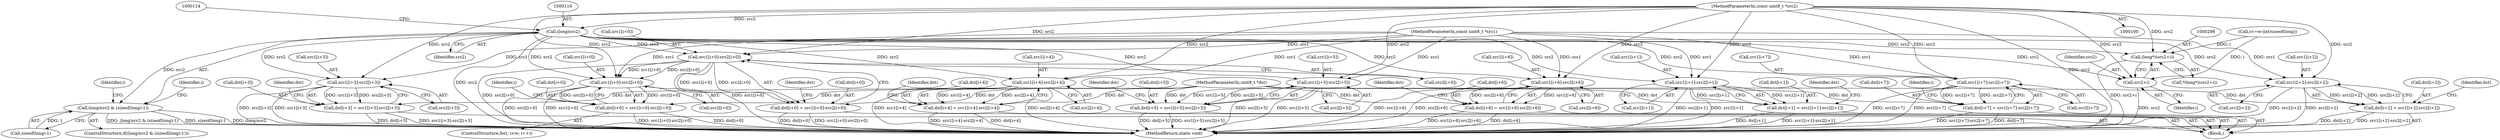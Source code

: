digraph "0_FFmpeg_454a11a1c9c686c78aa97954306fb63453299760_0@pointer" {
"1000103" [label="(MethodParameterIn,const uint8_t *src2)"];
"1000109" [label="(Call,(long)src2)"];
"1000108" [label="(Call,(long)src2 & (sizeof(long)-1))"];
"1000136" [label="(Call,src1[i+0]-src2[i+0])"];
"1000130" [label="(Call,dst[i+0] = src1[i+0]-src2[i+0])"];
"1000336" [label="(Call,src1[i+0]-src2[i+0])"];
"1000330" [label="(Call,dst[i+0] = src1[i+0]-src2[i+0])"];
"1000153" [label="(Call,src1[i+1]-src2[i+1])"];
"1000147" [label="(Call,dst[i+1] = src1[i+1]-src2[i+1])"];
"1000170" [label="(Call,src1[i+2]-src2[i+2])"];
"1000164" [label="(Call,dst[i+2] = src1[i+2]-src2[i+2])"];
"1000187" [label="(Call,src1[i+3]-src2[i+3])"];
"1000181" [label="(Call,dst[i+3] = src1[i+3]-src2[i+3])"];
"1000204" [label="(Call,src1[i+4]-src2[i+4])"];
"1000198" [label="(Call,dst[i+4] = src1[i+4]-src2[i+4])"];
"1000221" [label="(Call,src1[i+5]-src2[i+5])"];
"1000215" [label="(Call,dst[i+5] = src1[i+5]-src2[i+5])"];
"1000238" [label="(Call,src1[i+6]-src2[i+6])"];
"1000232" [label="(Call,dst[i+6] = src1[i+6]-src2[i+6])"];
"1000255" [label="(Call,src1[i+7]-src2[i+7])"];
"1000249" [label="(Call,dst[i+7] = src1[i+7]-src2[i+7])"];
"1000297" [label="(Call,(long*)(src2+i))"];
"1000299" [label="(Call,src2+i)"];
"1000205" [label="(Call,src1[i+4])"];
"1000154" [label="(Call,src1[i+1])"];
"1000142" [label="(Call,src2[i+0])"];
"1000269" [label="(Identifier,i)"];
"1000336" [label="(Call,src1[i+0]-src2[i+0])"];
"1000101" [label="(MethodParameterIn,uint8_t *dst)"];
"1000148" [label="(Call,dst[i+1])"];
"1000227" [label="(Call,src2[i+5])"];
"1000217" [label="(Identifier,dst)"];
"1000234" [label="(Identifier,dst)"];
"1000251" [label="(Identifier,dst)"];
"1000261" [label="(Call,src2[i+7])"];
"1000112" [label="(Call,sizeof(long)-1)"];
"1000193" [label="(Call,src2[i+3])"];
"1000176" [label="(Call,src2[i+2])"];
"1000119" [label="(Identifier,i)"];
"1000149" [label="(Identifier,dst)"];
"1000182" [label="(Call,dst[i+3])"];
"1000109" [label="(Call,(long)src2)"];
"1000330" [label="(Call,dst[i+0] = src1[i+0]-src2[i+0])"];
"1000249" [label="(Call,dst[i+7] = src1[i+7]-src2[i+7])"];
"1000256" [label="(Call,src1[i+7])"];
"1000296" [label="(Call,*(long*)(src2+i))"];
"1000216" [label="(Call,dst[i+5])"];
"1000342" [label="(Call,src2[i+0])"];
"1000301" [label="(Identifier,i)"];
"1000271" [label="(Call,i<=w-(int)sizeof(long))"];
"1000170" [label="(Call,src1[i+2]-src2[i+2])"];
"1000108" [label="(Call,(long)src2 & (sizeof(long)-1))"];
"1000166" [label="(Identifier,dst)"];
"1000171" [label="(Call,src1[i+2])"];
"1000159" [label="(Call,src2[i+1])"];
"1000233" [label="(Call,dst[i+6])"];
"1000239" [label="(Call,src1[i+6])"];
"1000187" [label="(Call,src1[i+3]-src2[i+3])"];
"1000200" [label="(Identifier,dst)"];
"1000299" [label="(Call,src2+i)"];
"1000181" [label="(Call,dst[i+3] = src1[i+3]-src2[i+3])"];
"1000324" [label="(ControlStructure,for(; i<w; i++))"];
"1000244" [label="(Call,src2[i+6])"];
"1000131" [label="(Call,dst[i+0])"];
"1000337" [label="(Call,src1[i+0])"];
"1000153" [label="(Call,src1[i+1]-src2[i+1])"];
"1000204" [label="(Call,src1[i+4]-src2[i+4])"];
"1000250" [label="(Call,dst[i+7])"];
"1000107" [label="(ControlStructure,if((long)src2 & (sizeof(long)-1)))"];
"1000137" [label="(Call,src1[i+0])"];
"1000329" [label="(Identifier,i)"];
"1000164" [label="(Call,dst[i+2] = src1[i+2]-src2[i+2])"];
"1000238" [label="(Call,src1[i+6]-src2[i+6])"];
"1000222" [label="(Call,src1[i+5])"];
"1000232" [label="(Call,dst[i+6] = src1[i+6]-src2[i+6])"];
"1000221" [label="(Call,src1[i+5]-src2[i+5])"];
"1000165" [label="(Call,dst[i+2])"];
"1000215" [label="(Call,dst[i+5] = src1[i+5]-src2[i+5])"];
"1000199" [label="(Call,dst[i+4])"];
"1000127" [label="(Identifier,i)"];
"1000198" [label="(Call,dst[i+4] = src1[i+4]-src2[i+4])"];
"1000255" [label="(Call,src1[i+7]-src2[i+7])"];
"1000347" [label="(MethodReturn,static void)"];
"1000103" [label="(MethodParameterIn,const uint8_t *src2)"];
"1000136" [label="(Call,src1[i+0]-src2[i+0])"];
"1000297" [label="(Call,(long*)(src2+i))"];
"1000130" [label="(Call,dst[i+0] = src1[i+0]-src2[i+0])"];
"1000129" [label="(Block,)"];
"1000147" [label="(Call,dst[i+1] = src1[i+1]-src2[i+1])"];
"1000102" [label="(MethodParameterIn,const uint8_t *src1)"];
"1000183" [label="(Identifier,dst)"];
"1000210" [label="(Call,src2[i+4])"];
"1000111" [label="(Identifier,src2)"];
"1000188" [label="(Call,src1[i+3])"];
"1000331" [label="(Call,dst[i+0])"];
"1000300" [label="(Identifier,src2)"];
"1000103" -> "1000100"  [label="AST: "];
"1000103" -> "1000347"  [label="DDG: src2"];
"1000103" -> "1000109"  [label="DDG: src2"];
"1000103" -> "1000136"  [label="DDG: src2"];
"1000103" -> "1000153"  [label="DDG: src2"];
"1000103" -> "1000170"  [label="DDG: src2"];
"1000103" -> "1000187"  [label="DDG: src2"];
"1000103" -> "1000204"  [label="DDG: src2"];
"1000103" -> "1000221"  [label="DDG: src2"];
"1000103" -> "1000238"  [label="DDG: src2"];
"1000103" -> "1000255"  [label="DDG: src2"];
"1000103" -> "1000297"  [label="DDG: src2"];
"1000103" -> "1000299"  [label="DDG: src2"];
"1000103" -> "1000336"  [label="DDG: src2"];
"1000109" -> "1000108"  [label="AST: "];
"1000109" -> "1000111"  [label="CFG: "];
"1000110" -> "1000109"  [label="AST: "];
"1000111" -> "1000109"  [label="AST: "];
"1000114" -> "1000109"  [label="CFG: "];
"1000109" -> "1000347"  [label="DDG: src2"];
"1000109" -> "1000108"  [label="DDG: src2"];
"1000109" -> "1000136"  [label="DDG: src2"];
"1000109" -> "1000153"  [label="DDG: src2"];
"1000109" -> "1000170"  [label="DDG: src2"];
"1000109" -> "1000187"  [label="DDG: src2"];
"1000109" -> "1000204"  [label="DDG: src2"];
"1000109" -> "1000221"  [label="DDG: src2"];
"1000109" -> "1000238"  [label="DDG: src2"];
"1000109" -> "1000255"  [label="DDG: src2"];
"1000109" -> "1000297"  [label="DDG: src2"];
"1000109" -> "1000299"  [label="DDG: src2"];
"1000109" -> "1000336"  [label="DDG: src2"];
"1000108" -> "1000107"  [label="AST: "];
"1000108" -> "1000112"  [label="CFG: "];
"1000112" -> "1000108"  [label="AST: "];
"1000119" -> "1000108"  [label="CFG: "];
"1000269" -> "1000108"  [label="CFG: "];
"1000108" -> "1000347"  [label="DDG: (long)src2 & (sizeof(long)-1)"];
"1000108" -> "1000347"  [label="DDG: sizeof(long)-1"];
"1000108" -> "1000347"  [label="DDG: (long)src2"];
"1000112" -> "1000108"  [label="DDG: 1"];
"1000136" -> "1000130"  [label="AST: "];
"1000136" -> "1000142"  [label="CFG: "];
"1000137" -> "1000136"  [label="AST: "];
"1000142" -> "1000136"  [label="AST: "];
"1000130" -> "1000136"  [label="CFG: "];
"1000136" -> "1000347"  [label="DDG: src2[i+0]"];
"1000136" -> "1000347"  [label="DDG: src1[i+0]"];
"1000136" -> "1000130"  [label="DDG: src1[i+0]"];
"1000136" -> "1000130"  [label="DDG: src2[i+0]"];
"1000102" -> "1000136"  [label="DDG: src1"];
"1000136" -> "1000336"  [label="DDG: src1[i+0]"];
"1000136" -> "1000336"  [label="DDG: src2[i+0]"];
"1000130" -> "1000129"  [label="AST: "];
"1000131" -> "1000130"  [label="AST: "];
"1000149" -> "1000130"  [label="CFG: "];
"1000130" -> "1000347"  [label="DDG: src1[i+0]-src2[i+0]"];
"1000130" -> "1000347"  [label="DDG: dst[i+0]"];
"1000101" -> "1000130"  [label="DDG: dst"];
"1000336" -> "1000330"  [label="AST: "];
"1000336" -> "1000342"  [label="CFG: "];
"1000337" -> "1000336"  [label="AST: "];
"1000342" -> "1000336"  [label="AST: "];
"1000330" -> "1000336"  [label="CFG: "];
"1000336" -> "1000347"  [label="DDG: src2[i+0]"];
"1000336" -> "1000347"  [label="DDG: src1[i+0]"];
"1000336" -> "1000330"  [label="DDG: src1[i+0]"];
"1000336" -> "1000330"  [label="DDG: src2[i+0]"];
"1000102" -> "1000336"  [label="DDG: src1"];
"1000330" -> "1000324"  [label="AST: "];
"1000331" -> "1000330"  [label="AST: "];
"1000329" -> "1000330"  [label="CFG: "];
"1000330" -> "1000347"  [label="DDG: dst[i+0]"];
"1000330" -> "1000347"  [label="DDG: src1[i+0]-src2[i+0]"];
"1000101" -> "1000330"  [label="DDG: dst"];
"1000153" -> "1000147"  [label="AST: "];
"1000153" -> "1000159"  [label="CFG: "];
"1000154" -> "1000153"  [label="AST: "];
"1000159" -> "1000153"  [label="AST: "];
"1000147" -> "1000153"  [label="CFG: "];
"1000153" -> "1000347"  [label="DDG: src2[i+1]"];
"1000153" -> "1000347"  [label="DDG: src1[i+1]"];
"1000153" -> "1000147"  [label="DDG: src1[i+1]"];
"1000153" -> "1000147"  [label="DDG: src2[i+1]"];
"1000102" -> "1000153"  [label="DDG: src1"];
"1000147" -> "1000129"  [label="AST: "];
"1000148" -> "1000147"  [label="AST: "];
"1000166" -> "1000147"  [label="CFG: "];
"1000147" -> "1000347"  [label="DDG: src1[i+1]-src2[i+1]"];
"1000147" -> "1000347"  [label="DDG: dst[i+1]"];
"1000101" -> "1000147"  [label="DDG: dst"];
"1000170" -> "1000164"  [label="AST: "];
"1000170" -> "1000176"  [label="CFG: "];
"1000171" -> "1000170"  [label="AST: "];
"1000176" -> "1000170"  [label="AST: "];
"1000164" -> "1000170"  [label="CFG: "];
"1000170" -> "1000347"  [label="DDG: src2[i+2]"];
"1000170" -> "1000347"  [label="DDG: src1[i+2]"];
"1000170" -> "1000164"  [label="DDG: src1[i+2]"];
"1000170" -> "1000164"  [label="DDG: src2[i+2]"];
"1000102" -> "1000170"  [label="DDG: src1"];
"1000164" -> "1000129"  [label="AST: "];
"1000165" -> "1000164"  [label="AST: "];
"1000183" -> "1000164"  [label="CFG: "];
"1000164" -> "1000347"  [label="DDG: src1[i+2]-src2[i+2]"];
"1000164" -> "1000347"  [label="DDG: dst[i+2]"];
"1000101" -> "1000164"  [label="DDG: dst"];
"1000187" -> "1000181"  [label="AST: "];
"1000187" -> "1000193"  [label="CFG: "];
"1000188" -> "1000187"  [label="AST: "];
"1000193" -> "1000187"  [label="AST: "];
"1000181" -> "1000187"  [label="CFG: "];
"1000187" -> "1000347"  [label="DDG: src1[i+3]"];
"1000187" -> "1000347"  [label="DDG: src2[i+3]"];
"1000187" -> "1000181"  [label="DDG: src1[i+3]"];
"1000187" -> "1000181"  [label="DDG: src2[i+3]"];
"1000102" -> "1000187"  [label="DDG: src1"];
"1000181" -> "1000129"  [label="AST: "];
"1000182" -> "1000181"  [label="AST: "];
"1000200" -> "1000181"  [label="CFG: "];
"1000181" -> "1000347"  [label="DDG: dst[i+3]"];
"1000181" -> "1000347"  [label="DDG: src1[i+3]-src2[i+3]"];
"1000101" -> "1000181"  [label="DDG: dst"];
"1000204" -> "1000198"  [label="AST: "];
"1000204" -> "1000210"  [label="CFG: "];
"1000205" -> "1000204"  [label="AST: "];
"1000210" -> "1000204"  [label="AST: "];
"1000198" -> "1000204"  [label="CFG: "];
"1000204" -> "1000347"  [label="DDG: src2[i+4]"];
"1000204" -> "1000347"  [label="DDG: src1[i+4]"];
"1000204" -> "1000198"  [label="DDG: src1[i+4]"];
"1000204" -> "1000198"  [label="DDG: src2[i+4]"];
"1000102" -> "1000204"  [label="DDG: src1"];
"1000198" -> "1000129"  [label="AST: "];
"1000199" -> "1000198"  [label="AST: "];
"1000217" -> "1000198"  [label="CFG: "];
"1000198" -> "1000347"  [label="DDG: dst[i+4]"];
"1000198" -> "1000347"  [label="DDG: src1[i+4]-src2[i+4]"];
"1000101" -> "1000198"  [label="DDG: dst"];
"1000221" -> "1000215"  [label="AST: "];
"1000221" -> "1000227"  [label="CFG: "];
"1000222" -> "1000221"  [label="AST: "];
"1000227" -> "1000221"  [label="AST: "];
"1000215" -> "1000221"  [label="CFG: "];
"1000221" -> "1000347"  [label="DDG: src2[i+5]"];
"1000221" -> "1000347"  [label="DDG: src1[i+5]"];
"1000221" -> "1000215"  [label="DDG: src1[i+5]"];
"1000221" -> "1000215"  [label="DDG: src2[i+5]"];
"1000102" -> "1000221"  [label="DDG: src1"];
"1000215" -> "1000129"  [label="AST: "];
"1000216" -> "1000215"  [label="AST: "];
"1000234" -> "1000215"  [label="CFG: "];
"1000215" -> "1000347"  [label="DDG: src1[i+5]-src2[i+5]"];
"1000215" -> "1000347"  [label="DDG: dst[i+5]"];
"1000101" -> "1000215"  [label="DDG: dst"];
"1000238" -> "1000232"  [label="AST: "];
"1000238" -> "1000244"  [label="CFG: "];
"1000239" -> "1000238"  [label="AST: "];
"1000244" -> "1000238"  [label="AST: "];
"1000232" -> "1000238"  [label="CFG: "];
"1000238" -> "1000347"  [label="DDG: src1[i+6]"];
"1000238" -> "1000347"  [label="DDG: src2[i+6]"];
"1000238" -> "1000232"  [label="DDG: src1[i+6]"];
"1000238" -> "1000232"  [label="DDG: src2[i+6]"];
"1000102" -> "1000238"  [label="DDG: src1"];
"1000232" -> "1000129"  [label="AST: "];
"1000233" -> "1000232"  [label="AST: "];
"1000251" -> "1000232"  [label="CFG: "];
"1000232" -> "1000347"  [label="DDG: dst[i+6]"];
"1000232" -> "1000347"  [label="DDG: src1[i+6]-src2[i+6]"];
"1000101" -> "1000232"  [label="DDG: dst"];
"1000255" -> "1000249"  [label="AST: "];
"1000255" -> "1000261"  [label="CFG: "];
"1000256" -> "1000255"  [label="AST: "];
"1000261" -> "1000255"  [label="AST: "];
"1000249" -> "1000255"  [label="CFG: "];
"1000255" -> "1000347"  [label="DDG: src2[i+7]"];
"1000255" -> "1000347"  [label="DDG: src1[i+7]"];
"1000255" -> "1000249"  [label="DDG: src1[i+7]"];
"1000255" -> "1000249"  [label="DDG: src2[i+7]"];
"1000102" -> "1000255"  [label="DDG: src1"];
"1000249" -> "1000129"  [label="AST: "];
"1000250" -> "1000249"  [label="AST: "];
"1000127" -> "1000249"  [label="CFG: "];
"1000249" -> "1000347"  [label="DDG: src1[i+7]-src2[i+7]"];
"1000249" -> "1000347"  [label="DDG: dst[i+7]"];
"1000101" -> "1000249"  [label="DDG: dst"];
"1000297" -> "1000296"  [label="AST: "];
"1000297" -> "1000299"  [label="CFG: "];
"1000298" -> "1000297"  [label="AST: "];
"1000299" -> "1000297"  [label="AST: "];
"1000296" -> "1000297"  [label="CFG: "];
"1000297" -> "1000347"  [label="DDG: src2+i"];
"1000271" -> "1000297"  [label="DDG: i"];
"1000299" -> "1000301"  [label="CFG: "];
"1000300" -> "1000299"  [label="AST: "];
"1000301" -> "1000299"  [label="AST: "];
"1000299" -> "1000347"  [label="DDG: src2"];
"1000271" -> "1000299"  [label="DDG: i"];
}
